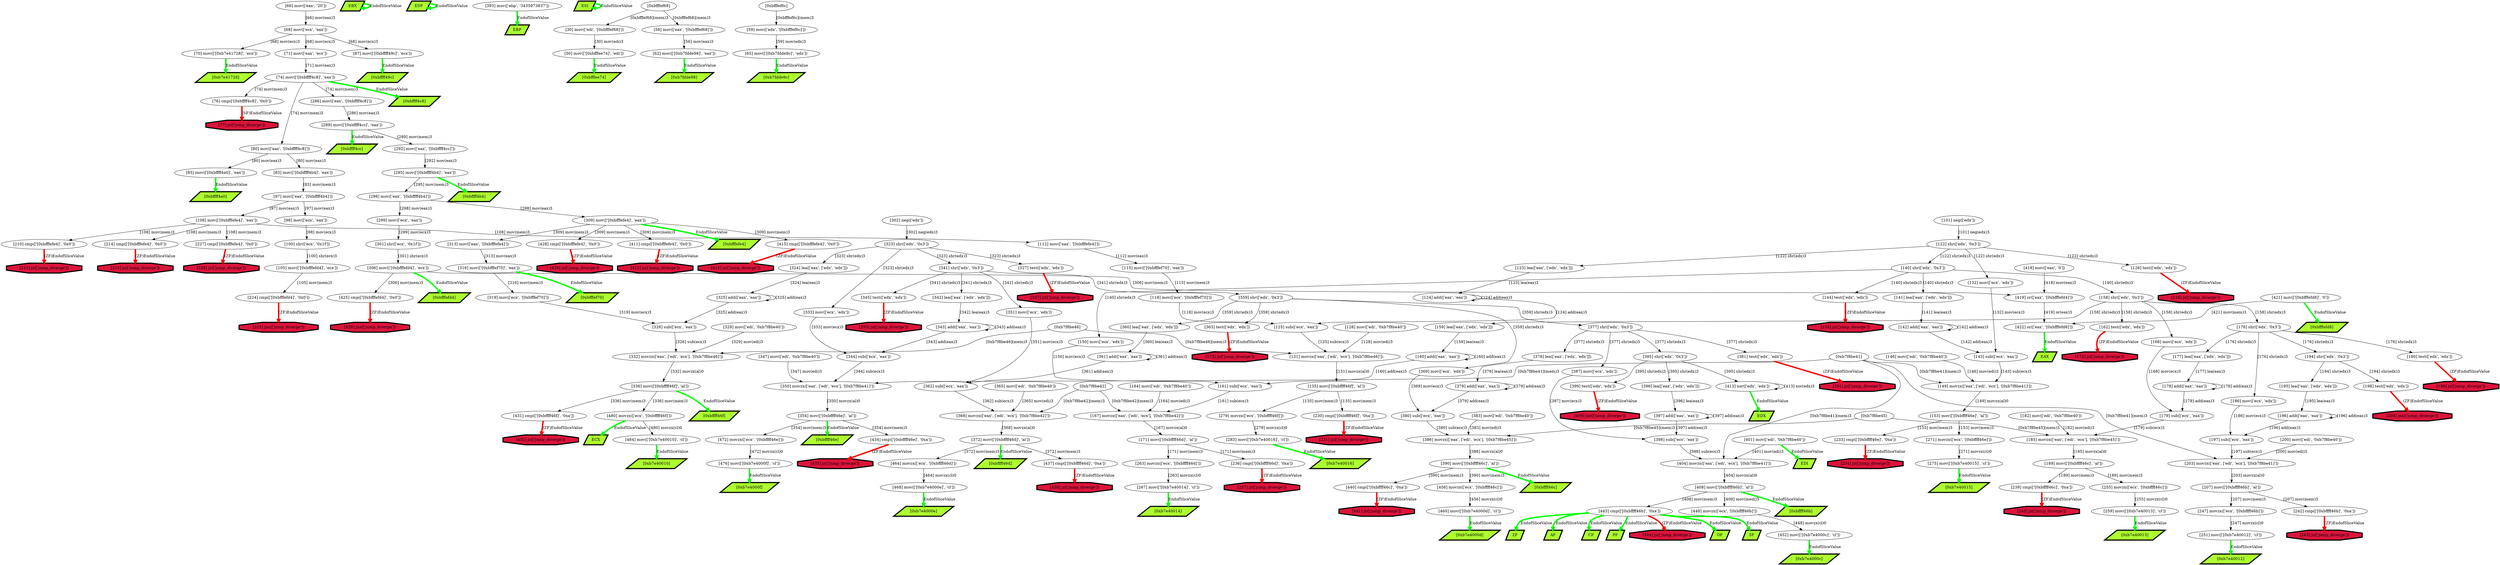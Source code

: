 digraph "" {
EAX [fillcolor=greenyellow, label=EAX, penwidth=4, shape=parallelogram, style=filled];
ECX [fillcolor=greenyellow, label=ECX, penwidth=4, shape=parallelogram, style=filled];
EDI [fillcolor=greenyellow, label=EDI, penwidth=4, shape=parallelogram, style=filled];
EDX [fillcolor=greenyellow, label=EDX, penwidth=4, shape=parallelogram, style=filled];
EBX [fillcolor=greenyellow, label=EBX, penwidth=4, shape=parallelogram, style=filled];
ESP [fillcolor=greenyellow, label=ESP, penwidth=4, shape=parallelogram, style=filled];
EBP [fillcolor=greenyellow, label=EBP, penwidth=4, shape=parallelogram, style=filled];
ESI [fillcolor=greenyellow, label=ESI, penwidth=4, shape=parallelogram, style=filled];
"[0xbfffef68]";
"[30] mov" [label="[30] mov(['edi', '[0xbfffef68]'])"];
"[0xbfffef6c]";
"[50] mov" [label="[50] mov(['[0xbfffee74]', 'edi'])"];
"[56] mov" [label="[56] mov(['eax', '[0xbfffef68]'])"];
"[59] mov" [label="[59] mov(['edx', '[0xbfffef6c]'])"];
"[62] mov" [label="[62] mov(['[0xb7fdde98]', 'eax'])"];
"[65] mov" [label="[65] mov(['[0xb7fdde9c]', 'edx'])"];
"[66] mov" [label="[66] mov(['eax', '20'])"];
"[68] mov" [label="[68] mov(['ecx', 'eax'])"];
"[70] mov" [label="[70] mov(['[0xb7e41728]', 'ecx'])"];
"[71] mov" [label="[71] mov(['eax', 'ecx'])"];
"[74] mov" [label="[74] mov(['[0xbffff4c8]', 'eax'])"];
"[76] cmp" [label="[76] cmp(['[0xbffff4c8]', '0x0'])"];
"[77] js" [fillcolor=crimson, label="[77] js(['jump_diverge'])", penwidth=4, shape=octagon, style=filled];
"[80] mov" [label="[80] mov(['eax', '[0xbffff4c8]'])"];
"[83] mov" [label="[83] mov(['[0xbffff4b4]', 'eax'])"];
"[85] mov" [label="[85] mov(['[0xbffff4a0]', 'eax'])"];
"[87] mov" [label="[87] mov(['[0xbffff49c]', 'ecx'])"];
"[97] mov" [label="[97] mov(['eax', '[0xbffff4b4]'])"];
"[98] mov" [label="[98] mov(['ecx', 'eax'])"];
"[100] shr" [label="[100] shr(['ecx', '0x1f'])"];
"[105] mov" [label="[105] mov(['[0xbfffefd4]', 'ecx'])"];
"[108] mov" [label="[108] mov(['[0xbfffefe4]', 'eax'])"];
"[112] mov" [label="[112] mov(['eax', '[0xbfffefe4]'])"];
"[115] mov" [label="[115] mov(['[0xbfffef70]', 'eax'])"];
"[118] mov" [label="[118] mov(['ecx', '[0xbfffef70]'])"];
"[101] neg" [label="[101] neg(['edx'])"];
"[122] shr" [label="[122] shr(['edx', '0x3'])"];
"[123] lea" [label="[123] lea(['eax', ['edx', 'edx']])"];
"[124] add" [label="[124] add(['eax', 'eax'])"];
"[125] sub" [label="[125] sub(['ecx', 'eax'])"];
"[126] test" [label="[126] test(['edx', 'edx'])"];
"[0xb7f8be46]";
"[131] movzx" [label="[131] movzx(['eax', ['edi', 'ecx'], '[0xb7f8be46]'])"];
"[128] mov" [label="[128] mov(['edi', '0xb7f8be40'])"];
"[132] mov" [label="[132] mov(['ecx', 'edx'])"];
"[135] mov" [label="[135] mov(['[0xbffff46f]', 'al'])"];
"[136] jz" [fillcolor=crimson, label="[136] jz(['jump_diverge'])", penwidth=4, shape=octagon, style=filled];
"[140] shr" [label="[140] shr(['edx', '0x3'])"];
"[141] lea" [label="[141] lea(['eax', ['edx', 'edx']])"];
"[142] add" [label="[142] add(['eax', 'eax'])"];
"[143] sub" [label="[143] sub(['ecx', 'eax'])"];
"[144] test" [label="[144] test(['edx', 'edx'])"];
"[0xb7f8be41]";
"[149] movzx" [label="[149] movzx(['eax', ['edi', 'ecx'], '[0xb7f8be41]'])"];
"[146] mov" [label="[146] mov(['edi', '0xb7f8be40'])"];
"[150] mov" [label="[150] mov(['ecx', 'edx'])"];
"[153] mov" [label="[153] mov(['[0xbffff46e]', 'al'])"];
"[154] jz" [fillcolor=crimson, label="[154] jz(['jump_diverge'])", penwidth=4, shape=octagon, style=filled];
"[158] shr" [label="[158] shr(['edx', '0x3'])"];
"[159] lea" [label="[159] lea(['eax', ['edx', 'edx']])"];
"[160] add" [label="[160] add(['eax', 'eax'])"];
"[161] sub" [label="[161] sub(['ecx', 'eax'])"];
"[162] test" [label="[162] test(['edx', 'edx'])"];
"[0xb7f8be42]";
"[167] movzx" [label="[167] movzx(['eax', ['edi', 'ecx'], '[0xb7f8be42]'])"];
"[164] mov" [label="[164] mov(['edi', '0xb7f8be40'])"];
"[168] mov" [label="[168] mov(['ecx', 'edx'])"];
"[171] mov" [label="[171] mov(['[0xbffff46d]', 'al'])"];
"[172] jz" [fillcolor=crimson, label="[172] jz(['jump_diverge'])", penwidth=4, shape=octagon, style=filled];
"[176] shr" [label="[176] shr(['edx', '0x3'])"];
"[177] lea" [label="[177] lea(['eax', ['edx', 'edx']])"];
"[178] add" [label="[178] add(['eax', 'eax'])"];
"[179] sub" [label="[179] sub(['ecx', 'eax'])"];
"[180] test" [label="[180] test(['edx', 'edx'])"];
"[0xb7f8be45]";
"[185] movzx" [label="[185] movzx(['eax', ['edi', 'ecx'], '[0xb7f8be45]'])"];
"[182] mov" [label="[182] mov(['edi', '0xb7f8be40'])"];
"[186] mov" [label="[186] mov(['ecx', 'edx'])"];
"[189] mov" [label="[189] mov(['[0xbffff46c]', 'al'])"];
"[190] jz" [fillcolor=crimson, label="[190] jz(['jump_diverge'])", penwidth=4, shape=octagon, style=filled];
"[194] shr" [label="[194] shr(['edx', '0x3'])"];
"[195] lea" [label="[195] lea(['eax', ['edx', 'edx']])"];
"[196] add" [label="[196] add(['eax', 'eax'])"];
"[197] sub" [label="[197] sub(['ecx', 'eax'])"];
"[198] test" [label="[198] test(['edx', 'edx'])"];
"[203] movzx" [label="[203] movzx(['eax', ['edi', 'ecx'], '[0xb7f8be41]'])"];
"[200] mov" [label="[200] mov(['edi', '0xb7f8be40'])"];
"[207] mov" [label="[207] mov(['[0xbffff46b]', 'al'])"];
"[208] jnz" [fillcolor=crimson, label="[208] jnz(['jump_diverge'])", penwidth=4, shape=octagon, style=filled];
"[210] cmp" [label="[210] cmp(['[0xbfffefe4]', '0x0'])"];
"[211] jz" [fillcolor=crimson, label="[211] jz(['jump_diverge'])", penwidth=4, shape=octagon, style=filled];
"[214] cmp" [label="[214] cmp(['[0xbfffefe4]', '0x0'])"];
"[215] jz" [fillcolor=crimson, label="[215] jz(['jump_diverge'])", penwidth=4, shape=octagon, style=filled];
"[224] cmp" [label="[224] cmp(['[0xbfffefd4]', '0x0'])"];
"[225] jnz" [fillcolor=crimson, label="[225] jnz(['jump_diverge'])", penwidth=4, shape=octagon, style=filled];
"[227] cmp" [label="[227] cmp(['[0xbfffefe4]', '0x0'])"];
"[228] jz" [fillcolor=crimson, label="[228] jz(['jump_diverge'])", penwidth=4, shape=octagon, style=filled];
"[230] cmp" [label="[230] cmp(['[0xbffff46f]', '0xa'])"];
"[231] jz" [fillcolor=crimson, label="[231] jz(['jump_diverge'])", penwidth=4, shape=octagon, style=filled];
"[233] cmp" [label="[233] cmp(['[0xbffff46e]', '0xa'])"];
"[234] jz" [fillcolor=crimson, label="[234] jz(['jump_diverge'])", penwidth=4, shape=octagon, style=filled];
"[236] cmp" [label="[236] cmp(['[0xbffff46d]', '0xa'])"];
"[237] jz" [fillcolor=crimson, label="[237] jz(['jump_diverge'])", penwidth=4, shape=octagon, style=filled];
"[239] cmp" [label="[239] cmp(['[0xbffff46c]', '0xa'])"];
"[240] jz" [fillcolor=crimson, label="[240] jz(['jump_diverge'])", penwidth=4, shape=octagon, style=filled];
"[242] cmp" [label="[242] cmp(['[0xbffff46b]', '0xa'])"];
"[243] jz" [fillcolor=crimson, label="[243] jz(['jump_diverge'])", penwidth=4, shape=octagon, style=filled];
"[247] movzx" [label="[247] movzx(['ecx', '[0xbffff46b]'])"];
"[251] mov" [label="[251] mov(['[0xb7e40012]', 'cl'])"];
"[255] movzx" [label="[255] movzx(['ecx', '[0xbffff46c]'])"];
"[259] mov" [label="[259] mov(['[0xb7e40013]', 'cl'])"];
"[263] movzx" [label="[263] movzx(['ecx', '[0xbffff46d]'])"];
"[267] mov" [label="[267] mov(['[0xb7e40014]', 'cl'])"];
"[271] movzx" [label="[271] movzx(['ecx', '[0xbffff46e]'])"];
"[275] mov" [label="[275] mov(['[0xb7e40015]', 'cl'])"];
"[279] movzx" [label="[279] movzx(['ecx', '[0xbffff46f]'])"];
"[283] mov" [label="[283] mov(['[0xb7e40016]', 'cl'])"];
"[286] mov" [label="[286] mov(['eax', '[0xbffff4c8]'])"];
"[289] mov" [label="[289] mov(['[0xbffff4cc]', 'eax'])"];
"[292] mov" [label="[292] mov(['eax', '[0xbffff4cc]'])"];
"[295] mov" [label="[295] mov(['[0xbffff4b4]', 'eax'])"];
"[298] mov" [label="[298] mov(['eax', '[0xbffff4b4]'])"];
"[299] mov" [label="[299] mov(['ecx', 'eax'])"];
"[301] shr" [label="[301] shr(['ecx', '0x1f'])"];
"[306] mov" [label="[306] mov(['[0xbfffefd4]', 'ecx'])"];
"[309] mov" [label="[309] mov(['[0xbfffefe4]', 'eax'])"];
"[313] mov" [label="[313] mov(['eax', '[0xbfffefe4]'])"];
"[316] mov" [label="[316] mov(['[0xbfffef70]', 'eax'])"];
"[319] mov" [label="[319] mov(['ecx', '[0xbfffef70]'])"];
"[302] neg" [label="[302] neg(['edx'])"];
"[323] shr" [label="[323] shr(['edx', '0x3'])"];
"[324] lea" [label="[324] lea(['eax', ['edx', 'edx']])"];
"[325] add" [label="[325] add(['eax', 'eax'])"];
"[326] sub" [label="[326] sub(['ecx', 'eax'])"];
"[327] test" [label="[327] test(['edx', 'edx'])"];
"[332] movzx" [label="[332] movzx(['eax', ['edi', 'ecx'], '[0xb7f8be46]'])"];
"[329] mov" [label="[329] mov(['edi', '0xb7f8be40'])"];
"[333] mov" [label="[333] mov(['ecx', 'edx'])"];
"[336] mov" [label="[336] mov(['[0xbffff46f]', 'al'])"];
"[337] jz" [fillcolor=crimson, label="[337] jz(['jump_diverge'])", penwidth=4, shape=octagon, style=filled];
"[341] shr" [label="[341] shr(['edx', '0x3'])"];
"[342] lea" [label="[342] lea(['eax', ['edx', 'edx']])"];
"[343] add" [label="[343] add(['eax', 'eax'])"];
"[344] sub" [label="[344] sub(['ecx', 'eax'])"];
"[345] test" [label="[345] test(['edx', 'edx'])"];
"[350] movzx" [label="[350] movzx(['eax', ['edi', 'ecx'], '[0xb7f8be41]'])"];
"[347] mov" [label="[347] mov(['edi', '0xb7f8be40'])"];
"[351] mov" [label="[351] mov(['ecx', 'edx'])"];
"[354] mov" [label="[354] mov(['[0xbffff46e]', 'al'])"];
"[355] jz" [fillcolor=crimson, label="[355] jz(['jump_diverge'])", penwidth=4, shape=octagon, style=filled];
"[359] shr" [label="[359] shr(['edx', '0x3'])"];
"[360] lea" [label="[360] lea(['eax', ['edx', 'edx']])"];
"[361] add" [label="[361] add(['eax', 'eax'])"];
"[362] sub" [label="[362] sub(['ecx', 'eax'])"];
"[363] test" [label="[363] test(['edx', 'edx'])"];
"[368] movzx" [label="[368] movzx(['eax', ['edi', 'ecx'], '[0xb7f8be42]'])"];
"[365] mov" [label="[365] mov(['edi', '0xb7f8be40'])"];
"[369] mov" [label="[369] mov(['ecx', 'edx'])"];
"[372] mov" [label="[372] mov(['[0xbffff46d]', 'al'])"];
"[373] jz" [fillcolor=crimson, label="[373] jz(['jump_diverge'])", penwidth=4, shape=octagon, style=filled];
"[377] shr" [label="[377] shr(['edx', '0x3'])"];
"[378] lea" [label="[378] lea(['eax', ['edx', 'edx']])"];
"[379] add" [label="[379] add(['eax', 'eax'])"];
"[380] sub" [label="[380] sub(['ecx', 'eax'])"];
"[381] test" [label="[381] test(['edx', 'edx'])"];
"[386] movzx" [label="[386] movzx(['eax', ['edi', 'ecx'], '[0xb7f8be45]'])"];
"[383] mov" [label="[383] mov(['edi', '0xb7f8be40'])"];
"[387] mov" [label="[387] mov(['ecx', 'edx'])"];
"[390] mov" [label="[390] mov(['[0xbffff46c]', 'al'])"];
"[391] jz" [fillcolor=crimson, label="[391] jz(['jump_diverge'])", penwidth=4, shape=octagon, style=filled];
"[393] mov" [label="[393] mov(['ebp', '3435973837'])"];
"[395] shr" [label="[395] shr(['edx', '0x3'])"];
"[396] lea" [label="[396] lea(['eax', ['edx', 'edx']])"];
"[397] add" [label="[397] add(['eax', 'eax'])"];
"[398] sub" [label="[398] sub(['ecx', 'eax'])"];
"[399] test" [label="[399] test(['edx', 'edx'])"];
"[404] movzx" [label="[404] movzx(['eax', ['edi', 'ecx'], '[0xb7f8be41]'])"];
"[401] mov" [label="[401] mov(['edi', '0xb7f8be40'])"];
"[408] mov" [label="[408] mov(['[0xbffff46b]', 'al'])"];
"[409] jnz" [fillcolor=crimson, label="[409] jnz(['jump_diverge'])", penwidth=4, shape=octagon, style=filled];
"[411] cmp" [label="[411] cmp(['[0xbfffefe4]', '0x0'])"];
"[412] jz" [fillcolor=crimson, label="[412] jz(['jump_diverge'])", penwidth=4, shape=octagon, style=filled];
"[413] xor" [label="[413] xor(['edx', 'edx'])"];
"[415] cmp" [label="[415] cmp(['[0xbfffefe4]', '0x0'])"];
"[416] jz" [fillcolor=crimson, label="[416] jz(['jump_diverge'])", penwidth=4, shape=octagon, style=filled];
"[418] mov" [label="[418] mov(['eax', '0'])"];
"[419] or" [label="[419] or(['eax', '[0xbfffefd4]'])"];
"[422] or" [label="[422] or(['eax', '[0xbfffefd8]'])"];
"[421] mov" [label="[421] mov(['[0xbfffefd8]', '0'])"];
"[425] cmp" [label="[425] cmp(['[0xbfffefd4]', '0x0'])"];
"[426] jnz" [fillcolor=crimson, label="[426] jnz(['jump_diverge'])", penwidth=4, shape=octagon, style=filled];
"[428] cmp" [label="[428] cmp(['[0xbfffefe4]', '0x0'])"];
"[429] jz" [fillcolor=crimson, label="[429] jz(['jump_diverge'])", penwidth=4, shape=octagon, style=filled];
"[431] cmp" [label="[431] cmp(['[0xbffff46f]', '0xa'])"];
"[432] jz" [fillcolor=crimson, label="[432] jz(['jump_diverge'])", penwidth=4, shape=octagon, style=filled];
"[434] cmp" [label="[434] cmp(['[0xbffff46e]', '0xa'])"];
"[435] jz" [fillcolor=crimson, label="[435] jz(['jump_diverge'])", penwidth=4, shape=octagon, style=filled];
"[437] cmp" [label="[437] cmp(['[0xbffff46d]', '0xa'])"];
"[438] jz" [fillcolor=crimson, label="[438] jz(['jump_diverge'])", penwidth=4, shape=octagon, style=filled];
"[440] cmp" [label="[440] cmp(['[0xbffff46c]', '0xa'])"];
"[441] jz" [fillcolor=crimson, label="[441] jz(['jump_diverge'])", penwidth=4, shape=octagon, style=filled];
"[443] cmp" [label="[443] cmp(['[0xbffff46b]', '0xa'])"];
"[444] jz" [fillcolor=crimson, label="[444] jz(['jump_diverge'])", penwidth=4, shape=octagon, style=filled];
"[448] movzx" [label="[448] movzx(['ecx', '[0xbffff46b]'])"];
"[452] mov" [label="[452] mov(['[0xb7e4000c]', 'cl'])"];
"[456] movzx" [label="[456] movzx(['ecx', '[0xbffff46c]'])"];
"[460] mov" [label="[460] mov(['[0xb7e4000d]', 'cl'])"];
"[464] movzx" [label="[464] movzx(['ecx', '[0xbffff46d]'])"];
"[468] mov" [label="[468] mov(['[0xb7e4000e]', 'cl'])"];
"[472] movzx" [label="[472] movzx(['ecx', '[0xbffff46e]'])"];
"[476] mov" [label="[476] mov(['[0xb7e4000f]', 'cl'])"];
"[480] movzx" [label="[480] movzx(['ecx', '[0xbffff46f]'])"];
"[484] mov" [label="[484] mov(['[0xb7e40010]', 'cl'])"];
"[0xbfffee74]" [fillcolor=greenyellow, label="[0xbfffee74]", penwidth=4, shape=parallelogram, style=filled];
"[0xb7fdde98]" [fillcolor=greenyellow, label="[0xb7fdde98]", penwidth=4, shape=parallelogram, style=filled];
"[0xb7fdde9c]" [fillcolor=greenyellow, label="[0xb7fdde9c]", penwidth=4, shape=parallelogram, style=filled];
"[0xb7e41728]" [fillcolor=greenyellow, label="[0xb7e41728]", penwidth=4, shape=parallelogram, style=filled];
"[0xbffff4c8]" [fillcolor=greenyellow, label="[0xbffff4c8]", penwidth=4, shape=parallelogram, style=filled];
"[0xbffff4b4]" [fillcolor=greenyellow, label="[0xbffff4b4]", penwidth=4, shape=parallelogram, style=filled];
"[0xbffff4a0]" [fillcolor=greenyellow, label="[0xbffff4a0]", penwidth=4, shape=parallelogram, style=filled];
"[0xbffff49c]" [fillcolor=greenyellow, label="[0xbffff49c]", penwidth=4, shape=parallelogram, style=filled];
"[0xbfffefd4]" [fillcolor=greenyellow, label="[0xbfffefd4]", penwidth=4, shape=parallelogram, style=filled];
"[0xbfffefe4]" [fillcolor=greenyellow, label="[0xbfffefe4]", penwidth=4, shape=parallelogram, style=filled];
"[0xbfffef70]" [fillcolor=greenyellow, label="[0xbfffef70]", penwidth=4, shape=parallelogram, style=filled];
"[0xbffff46f]" [fillcolor=greenyellow, label="[0xbffff46f]", penwidth=4, shape=parallelogram, style=filled];
"[0xbffff46e]" [fillcolor=greenyellow, label="[0xbffff46e]", penwidth=4, shape=parallelogram, style=filled];
"[0xbffff46d]" [fillcolor=greenyellow, label="[0xbffff46d]", penwidth=4, shape=parallelogram, style=filled];
"[0xbffff46c]" [fillcolor=greenyellow, label="[0xbffff46c]", penwidth=4, shape=parallelogram, style=filled];
"[0xbffff46b]" [fillcolor=greenyellow, label="[0xbffff46b]", penwidth=4, shape=parallelogram, style=filled];
"[0xbfffefd8]" [fillcolor=greenyellow, label="[0xbfffefd8]", penwidth=4, shape=parallelogram, style=filled];
"[0xb7e40012]" [fillcolor=greenyellow, label="[0xb7e40012]", penwidth=4, shape=parallelogram, style=filled];
"[0xb7e40013]" [fillcolor=greenyellow, label="[0xb7e40013]", penwidth=4, shape=parallelogram, style=filled];
"[0xb7e40014]" [fillcolor=greenyellow, label="[0xb7e40014]", penwidth=4, shape=parallelogram, style=filled];
"[0xb7e40015]" [fillcolor=greenyellow, label="[0xb7e40015]", penwidth=4, shape=parallelogram, style=filled];
"[0xb7e40016]" [fillcolor=greenyellow, label="[0xb7e40016]", penwidth=4, shape=parallelogram, style=filled];
"[0xbffff4cc]" [fillcolor=greenyellow, label="[0xbffff4cc]", penwidth=4, shape=parallelogram, style=filled];
"[0xb7e4000c]" [fillcolor=greenyellow, label="[0xb7e4000c]", penwidth=4, shape=parallelogram, style=filled];
"[0xb7e4000d]" [fillcolor=greenyellow, label="[0xb7e4000d]", penwidth=4, shape=parallelogram, style=filled];
"[0xb7e4000e]" [fillcolor=greenyellow, label="[0xb7e4000e]", penwidth=4, shape=parallelogram, style=filled];
"[0xb7e4000f]" [fillcolor=greenyellow, label="[0xb7e4000f]", penwidth=4, shape=parallelogram, style=filled];
"[0xb7e40010]" [fillcolor=greenyellow, label="[0xb7e40010]", penwidth=4, shape=parallelogram, style=filled];
OF [fillcolor=greenyellow, label=OF, penwidth=4, shape=parallelogram, style=filled];
SF [fillcolor=greenyellow, label=SF, penwidth=4, shape=parallelogram, style=filled];
ZF [fillcolor=greenyellow, label=ZF, penwidth=4, shape=parallelogram, style=filled];
AF [fillcolor=greenyellow, label=AF, penwidth=4, shape=parallelogram, style=filled];
CF [fillcolor=greenyellow, label=CF, penwidth=4, shape=parallelogram, style=filled];
PF [fillcolor=greenyellow, label=PF, penwidth=4, shape=parallelogram, style=filled];
EBX -> EBX  [color=green, label=EndofSliceValue, penwidth=5, shape=parallelogram, style=bold];
ESP -> ESP  [color=green, label=EndofSliceValue, penwidth=5, shape=parallelogram, style=bold];
ESI -> ESI  [color=green, label=EndofSliceValue, penwidth=5, shape=parallelogram, style=bold];
"[0xbfffef68]" -> "[30] mov"  [label="[0xbfffef68](mem)3"];
"[0xbfffef68]" -> "[56] mov"  [label="[0xbfffef68](mem)3"];
"[30] mov" -> "[50] mov"  [label="[30] mov(edi)3"];
"[0xbfffef6c]" -> "[59] mov"  [label="[0xbfffef6c](mem)3"];
"[50] mov" -> "[0xbfffee74]"  [color=green, label=EndofSliceValue, penwidth=5, shape=parallelogram, style=bold];
"[56] mov" -> "[62] mov"  [label="[56] mov(eax)3"];
"[59] mov" -> "[65] mov"  [label="[59] mov(edx)3"];
"[62] mov" -> "[0xb7fdde98]"  [color=green, label=EndofSliceValue, penwidth=5, shape=parallelogram, style=bold];
"[65] mov" -> "[0xb7fdde9c]"  [color=green, label=EndofSliceValue, penwidth=5, shape=parallelogram, style=bold];
"[66] mov" -> "[68] mov"  [label="[66] mov(eax)3"];
"[68] mov" -> "[70] mov"  [label="[68] mov(ecx)3"];
"[68] mov" -> "[71] mov"  [label="[68] mov(ecx)3"];
"[68] mov" -> "[87] mov"  [label="[68] mov(ecx)3"];
"[70] mov" -> "[0xb7e41728]"  [color=green, label=EndofSliceValue, penwidth=5, shape=parallelogram, style=bold];
"[71] mov" -> "[74] mov"  [label="[71] mov(eax)3"];
"[74] mov" -> "[76] cmp"  [label="[74] mov(mem)3"];
"[74] mov" -> "[80] mov"  [label="[74] mov(mem)3"];
"[74] mov" -> "[286] mov"  [label="[74] mov(mem)3"];
"[74] mov" -> "[0xbffff4c8]"  [color=green, label=EndofSliceValue, penwidth=5, shape=parallelogram, style=bold];
"[76] cmp" -> "[77] js"  [color=red, label="(SF)EndofSliceValue", penwidth=5, shape=octagon, style=bold];
"[80] mov" -> "[83] mov"  [label="[80] mov(eax)3"];
"[80] mov" -> "[85] mov"  [label="[80] mov(eax)3"];
"[83] mov" -> "[97] mov"  [label="[83] mov(mem)3"];
"[85] mov" -> "[0xbffff4a0]"  [color=green, label=EndofSliceValue, penwidth=5, shape=parallelogram, style=bold];
"[87] mov" -> "[0xbffff49c]"  [color=green, label=EndofSliceValue, penwidth=5, shape=parallelogram, style=bold];
"[97] mov" -> "[98] mov"  [label="[97] mov(eax)3"];
"[97] mov" -> "[108] mov"  [label="[97] mov(eax)3"];
"[98] mov" -> "[100] shr"  [label="[98] mov(ecx)3"];
"[100] shr" -> "[105] mov"  [label="[100] shr(ecx)3"];
"[105] mov" -> "[224] cmp"  [label="[105] mov(mem)3"];
"[108] mov" -> "[112] mov"  [label="[108] mov(mem)3"];
"[108] mov" -> "[210] cmp"  [label="[108] mov(mem)3"];
"[108] mov" -> "[214] cmp"  [label="[108] mov(mem)3"];
"[108] mov" -> "[227] cmp"  [label="[108] mov(mem)3"];
"[112] mov" -> "[115] mov"  [label="[112] mov(eax)3"];
"[115] mov" -> "[118] mov"  [label="[115] mov(mem)3"];
"[118] mov" -> "[125] sub"  [label="[118] mov(ecx)3"];
"[101] neg" -> "[122] shr"  [label="[101] neg(edx)3"];
"[122] shr" -> "[123] lea"  [label="[122] shr(edx)3"];
"[122] shr" -> "[126] test"  [label="[122] shr(edx)3"];
"[122] shr" -> "[132] mov"  [label="[122] shr(edx)3"];
"[122] shr" -> "[140] shr"  [label="[122] shr(edx)3"];
"[123] lea" -> "[124] add"  [label="[123] lea(eax)3"];
"[124] add" -> "[124] add"  [label="[124] add(eax)3"];
"[124] add" -> "[125] sub"  [label="[124] add(eax)3"];
"[125] sub" -> "[131] movzx"  [label="[125] sub(ecx)3"];
"[126] test" -> "[136] jz"  [color=red, label="(ZF)EndofSliceValue", penwidth=5, shape=octagon, style=bold];
"[0xb7f8be46]" -> "[131] movzx"  [label="[0xb7f8be46](mem)3"];
"[0xb7f8be46]" -> "[332] movzx"  [label="[0xb7f8be46](mem)3"];
"[131] movzx" -> "[135] mov"  [label="[131] movzx(al)0"];
"[128] mov" -> "[131] movzx"  [label="[128] mov(edi)3"];
"[132] mov" -> "[143] sub"  [label="[132] mov(ecx)3"];
"[135] mov" -> "[230] cmp"  [label="[135] mov(mem)3"];
"[135] mov" -> "[279] movzx"  [label="[135] mov(mem)3"];
"[140] shr" -> "[141] lea"  [label="[140] shr(edx)3"];
"[140] shr" -> "[144] test"  [label="[140] shr(edx)3"];
"[140] shr" -> "[150] mov"  [label="[140] shr(edx)3"];
"[140] shr" -> "[158] shr"  [label="[140] shr(edx)3"];
"[141] lea" -> "[142] add"  [label="[141] lea(eax)3"];
"[142] add" -> "[142] add"  [label="[142] add(eax)3"];
"[142] add" -> "[143] sub"  [label="[142] add(eax)3"];
"[143] sub" -> "[149] movzx"  [label="[143] sub(ecx)3"];
"[144] test" -> "[154] jz"  [color=red, label="(ZF)EndofSliceValue", penwidth=5, shape=octagon, style=bold];
"[0xb7f8be41]" -> "[149] movzx"  [label="[0xb7f8be41](mem)3"];
"[0xb7f8be41]" -> "[203] movzx"  [label="[0xb7f8be41](mem)3"];
"[0xb7f8be41]" -> "[350] movzx"  [label="[0xb7f8be41](mem)3"];
"[0xb7f8be41]" -> "[404] movzx"  [label="[0xb7f8be41](mem)3"];
"[149] movzx" -> "[153] mov"  [label="[149] movzx(al)0"];
"[146] mov" -> "[149] movzx"  [label="[146] mov(edi)3"];
"[150] mov" -> "[161] sub"  [label="[150] mov(ecx)3"];
"[153] mov" -> "[233] cmp"  [label="[153] mov(mem)3"];
"[153] mov" -> "[271] movzx"  [label="[153] mov(mem)3"];
"[158] shr" -> "[159] lea"  [label="[158] shr(edx)3"];
"[158] shr" -> "[162] test"  [label="[158] shr(edx)3"];
"[158] shr" -> "[168] mov"  [label="[158] shr(edx)3"];
"[158] shr" -> "[176] shr"  [label="[158] shr(edx)3"];
"[159] lea" -> "[160] add"  [label="[159] lea(eax)3"];
"[160] add" -> "[160] add"  [label="[160] add(eax)3"];
"[160] add" -> "[161] sub"  [label="[160] add(eax)3"];
"[161] sub" -> "[167] movzx"  [label="[161] sub(ecx)3"];
"[162] test" -> "[172] jz"  [color=red, label="(ZF)EndofSliceValue", penwidth=5, shape=octagon, style=bold];
"[0xb7f8be42]" -> "[167] movzx"  [label="[0xb7f8be42](mem)3"];
"[0xb7f8be42]" -> "[368] movzx"  [label="[0xb7f8be42](mem)3"];
"[167] movzx" -> "[171] mov"  [label="[167] movzx(al)0"];
"[164] mov" -> "[167] movzx"  [label="[164] mov(edi)3"];
"[168] mov" -> "[179] sub"  [label="[168] mov(ecx)3"];
"[171] mov" -> "[236] cmp"  [label="[171] mov(mem)3"];
"[171] mov" -> "[263] movzx"  [label="[171] mov(mem)3"];
"[176] shr" -> "[177] lea"  [label="[176] shr(edx)3"];
"[176] shr" -> "[180] test"  [label="[176] shr(edx)3"];
"[176] shr" -> "[186] mov"  [label="[176] shr(edx)3"];
"[176] shr" -> "[194] shr"  [label="[176] shr(edx)3"];
"[177] lea" -> "[178] add"  [label="[177] lea(eax)3"];
"[178] add" -> "[178] add"  [label="[178] add(eax)3"];
"[178] add" -> "[179] sub"  [label="[178] add(eax)3"];
"[179] sub" -> "[185] movzx"  [label="[179] sub(ecx)3"];
"[180] test" -> "[190] jz"  [color=red, label="(ZF)EndofSliceValue", penwidth=5, shape=octagon, style=bold];
"[0xb7f8be45]" -> "[185] movzx"  [label="[0xb7f8be45](mem)3"];
"[0xb7f8be45]" -> "[386] movzx"  [label="[0xb7f8be45](mem)3"];
"[185] movzx" -> "[189] mov"  [label="[185] movzx(al)0"];
"[182] mov" -> "[185] movzx"  [label="[182] mov(edi)3"];
"[186] mov" -> "[197] sub"  [label="[186] mov(ecx)3"];
"[189] mov" -> "[239] cmp"  [label="[189] mov(mem)3"];
"[189] mov" -> "[255] movzx"  [label="[189] mov(mem)3"];
"[194] shr" -> "[195] lea"  [label="[194] shr(edx)3"];
"[194] shr" -> "[198] test"  [label="[194] shr(edx)3"];
"[195] lea" -> "[196] add"  [label="[195] lea(eax)3"];
"[196] add" -> "[196] add"  [label="[196] add(eax)3"];
"[196] add" -> "[197] sub"  [label="[196] add(eax)3"];
"[197] sub" -> "[203] movzx"  [label="[197] sub(ecx)3"];
"[198] test" -> "[208] jnz"  [color=red, label="(ZF)EndofSliceValue", penwidth=5, shape=octagon, style=bold];
"[203] movzx" -> "[207] mov"  [label="[203] movzx(al)0"];
"[200] mov" -> "[203] movzx"  [label="[200] mov(edi)3"];
"[207] mov" -> "[242] cmp"  [label="[207] mov(mem)3"];
"[207] mov" -> "[247] movzx"  [label="[207] mov(mem)3"];
"[210] cmp" -> "[211] jz"  [color=red, label="(ZF)EndofSliceValue", penwidth=5, shape=octagon, style=bold];
"[214] cmp" -> "[215] jz"  [color=red, label="(ZF)EndofSliceValue", penwidth=5, shape=octagon, style=bold];
"[224] cmp" -> "[225] jnz"  [color=red, label="(ZF)EndofSliceValue", penwidth=5, shape=octagon, style=bold];
"[227] cmp" -> "[228] jz"  [color=red, label="(ZF)EndofSliceValue", penwidth=5, shape=octagon, style=bold];
"[230] cmp" -> "[231] jz"  [color=red, label="(ZF)EndofSliceValue", penwidth=5, shape=octagon, style=bold];
"[233] cmp" -> "[234] jz"  [color=red, label="(ZF)EndofSliceValue", penwidth=5, shape=octagon, style=bold];
"[236] cmp" -> "[237] jz"  [color=red, label="(ZF)EndofSliceValue", penwidth=5, shape=octagon, style=bold];
"[239] cmp" -> "[240] jz"  [color=red, label="(ZF)EndofSliceValue", penwidth=5, shape=octagon, style=bold];
"[242] cmp" -> "[243] jz"  [color=red, label="(ZF)EndofSliceValue", penwidth=5, shape=octagon, style=bold];
"[247] movzx" -> "[251] mov"  [label="[247] movzx(cl)0"];
"[251] mov" -> "[0xb7e40012]"  [color=green, label=EndofSliceValue, penwidth=5, shape=parallelogram, style=bold];
"[255] movzx" -> "[259] mov"  [label="[255] movzx(cl)0"];
"[259] mov" -> "[0xb7e40013]"  [color=green, label=EndofSliceValue, penwidth=5, shape=parallelogram, style=bold];
"[263] movzx" -> "[267] mov"  [label="[263] movzx(cl)0"];
"[267] mov" -> "[0xb7e40014]"  [color=green, label=EndofSliceValue, penwidth=5, shape=parallelogram, style=bold];
"[271] movzx" -> "[275] mov"  [label="[271] movzx(cl)0"];
"[275] mov" -> "[0xb7e40015]"  [color=green, label=EndofSliceValue, penwidth=5, shape=parallelogram, style=bold];
"[279] movzx" -> "[283] mov"  [label="[279] movzx(cl)0"];
"[283] mov" -> "[0xb7e40016]"  [color=green, label=EndofSliceValue, penwidth=5, shape=parallelogram, style=bold];
"[286] mov" -> "[289] mov"  [label="[286] mov(eax)3"];
"[289] mov" -> "[292] mov"  [label="[289] mov(mem)3"];
"[289] mov" -> "[0xbffff4cc]"  [color=green, label=EndofSliceValue, penwidth=5, shape=parallelogram, style=bold];
"[292] mov" -> "[295] mov"  [label="[292] mov(eax)3"];
"[295] mov" -> "[298] mov"  [label="[295] mov(mem)3"];
"[295] mov" -> "[0xbffff4b4]"  [color=green, label=EndofSliceValue, penwidth=5, shape=parallelogram, style=bold];
"[298] mov" -> "[299] mov"  [label="[298] mov(eax)3"];
"[298] mov" -> "[309] mov"  [label="[298] mov(eax)3"];
"[299] mov" -> "[301] shr"  [label="[299] mov(ecx)3"];
"[301] shr" -> "[306] mov"  [label="[301] shr(ecx)3"];
"[306] mov" -> "[419] or"  [label="[306] mov(mem)3"];
"[306] mov" -> "[425] cmp"  [label="[306] mov(mem)3"];
"[306] mov" -> "[0xbfffefd4]"  [color=green, label=EndofSliceValue, penwidth=5, shape=parallelogram, style=bold];
"[309] mov" -> "[313] mov"  [label="[309] mov(mem)3"];
"[309] mov" -> "[411] cmp"  [label="[309] mov(mem)3"];
"[309] mov" -> "[415] cmp"  [label="[309] mov(mem)3"];
"[309] mov" -> "[428] cmp"  [label="[309] mov(mem)3"];
"[309] mov" -> "[0xbfffefe4]"  [color=green, label=EndofSliceValue, penwidth=5, shape=parallelogram, style=bold];
"[313] mov" -> "[316] mov"  [label="[313] mov(eax)3"];
"[316] mov" -> "[319] mov"  [label="[316] mov(mem)3"];
"[316] mov" -> "[0xbfffef70]"  [color=green, label=EndofSliceValue, penwidth=5, shape=parallelogram, style=bold];
"[319] mov" -> "[326] sub"  [label="[319] mov(ecx)3"];
"[302] neg" -> "[323] shr"  [label="[302] neg(edx)3"];
"[323] shr" -> "[324] lea"  [label="[323] shr(edx)3"];
"[323] shr" -> "[327] test"  [label="[323] shr(edx)3"];
"[323] shr" -> "[333] mov"  [label="[323] shr(edx)3"];
"[323] shr" -> "[341] shr"  [label="[323] shr(edx)3"];
"[324] lea" -> "[325] add"  [label="[324] lea(eax)3"];
"[325] add" -> "[325] add"  [label="[325] add(eax)3"];
"[325] add" -> "[326] sub"  [label="[325] add(eax)3"];
"[326] sub" -> "[332] movzx"  [label="[326] sub(ecx)3"];
"[327] test" -> "[337] jz"  [color=red, label="(ZF)EndofSliceValue", penwidth=5, shape=octagon, style=bold];
"[332] movzx" -> "[336] mov"  [label="[332] movzx(al)0"];
"[329] mov" -> "[332] movzx"  [label="[329] mov(edi)3"];
"[333] mov" -> "[344] sub"  [label="[333] mov(ecx)3"];
"[336] mov" -> "[431] cmp"  [label="[336] mov(mem)3"];
"[336] mov" -> "[480] movzx"  [label="[336] mov(mem)3"];
"[336] mov" -> "[0xbffff46f]"  [color=green, label=EndofSliceValue, penwidth=5, shape=parallelogram, style=bold];
"[341] shr" -> "[342] lea"  [label="[341] shr(edx)3"];
"[341] shr" -> "[345] test"  [label="[341] shr(edx)3"];
"[341] shr" -> "[351] mov"  [label="[341] shr(edx)3"];
"[341] shr" -> "[359] shr"  [label="[341] shr(edx)3"];
"[342] lea" -> "[343] add"  [label="[342] lea(eax)3"];
"[343] add" -> "[343] add"  [label="[343] add(eax)3"];
"[343] add" -> "[344] sub"  [label="[343] add(eax)3"];
"[344] sub" -> "[350] movzx"  [label="[344] sub(ecx)3"];
"[345] test" -> "[355] jz"  [color=red, label="(ZF)EndofSliceValue", penwidth=5, shape=octagon, style=bold];
"[350] movzx" -> "[354] mov"  [label="[350] movzx(al)0"];
"[347] mov" -> "[350] movzx"  [label="[347] mov(edi)3"];
"[351] mov" -> "[362] sub"  [label="[351] mov(ecx)3"];
"[354] mov" -> "[434] cmp"  [label="[354] mov(mem)3"];
"[354] mov" -> "[472] movzx"  [label="[354] mov(mem)3"];
"[354] mov" -> "[0xbffff46e]"  [color=green, label=EndofSliceValue, penwidth=5, shape=parallelogram, style=bold];
"[359] shr" -> "[360] lea"  [label="[359] shr(edx)3"];
"[359] shr" -> "[363] test"  [label="[359] shr(edx)3"];
"[359] shr" -> "[369] mov"  [label="[359] shr(edx)3"];
"[359] shr" -> "[377] shr"  [label="[359] shr(edx)3"];
"[360] lea" -> "[361] add"  [label="[360] lea(eax)3"];
"[361] add" -> "[361] add"  [label="[361] add(eax)3"];
"[361] add" -> "[362] sub"  [label="[361] add(eax)3"];
"[362] sub" -> "[368] movzx"  [label="[362] sub(ecx)3"];
"[363] test" -> "[373] jz"  [color=red, label="(ZF)EndofSliceValue", penwidth=5, shape=octagon, style=bold];
"[368] movzx" -> "[372] mov"  [label="[368] movzx(al)0"];
"[365] mov" -> "[368] movzx"  [label="[365] mov(edi)3"];
"[369] mov" -> "[380] sub"  [label="[369] mov(ecx)3"];
"[372] mov" -> "[437] cmp"  [label="[372] mov(mem)3"];
"[372] mov" -> "[464] movzx"  [label="[372] mov(mem)3"];
"[372] mov" -> "[0xbffff46d]"  [color=green, label=EndofSliceValue, penwidth=5, shape=parallelogram, style=bold];
"[377] shr" -> "[378] lea"  [label="[377] shr(edx)3"];
"[377] shr" -> "[381] test"  [label="[377] shr(edx)3"];
"[377] shr" -> "[387] mov"  [label="[377] shr(edx)3"];
"[377] shr" -> "[395] shr"  [label="[377] shr(edx)3"];
"[378] lea" -> "[379] add"  [label="[378] lea(eax)3"];
"[379] add" -> "[379] add"  [label="[379] add(eax)3"];
"[379] add" -> "[380] sub"  [label="[379] add(eax)3"];
"[380] sub" -> "[386] movzx"  [label="[380] sub(ecx)3"];
"[381] test" -> "[391] jz"  [color=red, label="(ZF)EndofSliceValue", penwidth=5, shape=octagon, style=bold];
"[386] movzx" -> "[390] mov"  [label="[386] movzx(al)0"];
"[383] mov" -> "[386] movzx"  [label="[383] mov(edi)3"];
"[387] mov" -> "[398] sub"  [label="[387] mov(ecx)3"];
"[390] mov" -> "[440] cmp"  [label="[390] mov(mem)3"];
"[390] mov" -> "[456] movzx"  [label="[390] mov(mem)3"];
"[390] mov" -> "[0xbffff46c]"  [color=green, label=EndofSliceValue, penwidth=5, shape=parallelogram, style=bold];
"[393] mov" -> EBP  [color=green, label=EndofSliceValue, penwidth=5, shape=parallelogram, style=bold];
"[395] shr" -> "[396] lea"  [label="[395] shr(edx)3"];
"[395] shr" -> "[399] test"  [label="[395] shr(edx)3"];
"[395] shr" -> "[413] xor"  [label="[395] shr(edx)3"];
"[396] lea" -> "[397] add"  [label="[396] lea(eax)3"];
"[397] add" -> "[397] add"  [label="[397] add(eax)3"];
"[397] add" -> "[398] sub"  [label="[397] add(eax)3"];
"[398] sub" -> "[404] movzx"  [label="[398] sub(ecx)3"];
"[399] test" -> "[409] jnz"  [color=red, label="(ZF)EndofSliceValue", penwidth=5, shape=octagon, style=bold];
"[404] movzx" -> "[408] mov"  [label="[404] movzx(al)0"];
"[401] mov" -> "[404] movzx"  [label="[401] mov(edi)3"];
"[401] mov" -> EDI  [color=green, label=EndofSliceValue, penwidth=5, shape=parallelogram, style=bold];
"[408] mov" -> "[443] cmp"  [label="[408] mov(mem)3"];
"[408] mov" -> "[448] movzx"  [label="[408] mov(mem)3"];
"[408] mov" -> "[0xbffff46b]"  [color=green, label=EndofSliceValue, penwidth=5, shape=parallelogram, style=bold];
"[411] cmp" -> "[412] jz"  [color=red, label="(ZF)EndofSliceValue", penwidth=5, shape=octagon, style=bold];
"[413] xor" -> "[413] xor"  [label="[413] xor(edx)3"];
"[413] xor" -> EDX  [color=green, label=EndofSliceValue, penwidth=5, shape=parallelogram, style=bold];
"[415] cmp" -> "[416] jz"  [color=red, label="(ZF)EndofSliceValue", penwidth=5, shape=octagon, style=bold];
"[418] mov" -> "[419] or"  [label="[418] mov(eax)3"];
"[419] or" -> "[422] or"  [label="[419] or(eax)3"];
"[422] or" -> EAX  [color=green, label=EndofSliceValue, penwidth=5, shape=parallelogram, style=bold];
"[421] mov" -> "[422] or"  [label="[421] mov(mem)3"];
"[421] mov" -> "[0xbfffefd8]"  [color=green, label=EndofSliceValue, penwidth=5, shape=parallelogram, style=bold];
"[425] cmp" -> "[426] jnz"  [color=red, label="(ZF)EndofSliceValue", penwidth=5, shape=octagon, style=bold];
"[428] cmp" -> "[429] jz"  [color=red, label="(ZF)EndofSliceValue", penwidth=5, shape=octagon, style=bold];
"[431] cmp" -> "[432] jz"  [color=red, label="(ZF)EndofSliceValue", penwidth=5, shape=octagon, style=bold];
"[434] cmp" -> "[435] jz"  [color=red, label="(ZF)EndofSliceValue", penwidth=5, shape=octagon, style=bold];
"[437] cmp" -> "[438] jz"  [color=red, label="(ZF)EndofSliceValue", penwidth=5, shape=octagon, style=bold];
"[440] cmp" -> "[441] jz"  [color=red, label="(ZF)EndofSliceValue", penwidth=5, shape=octagon, style=bold];
"[443] cmp" -> "[444] jz"  [color=red, label="(ZF)EndofSliceValue", penwidth=5, shape=octagon, style=bold];
"[443] cmp" -> OF  [color=green, label=EndofSliceValue, penwidth=5, shape=parallelogram, style=bold];
"[443] cmp" -> SF  [color=green, label=EndofSliceValue, penwidth=5, shape=parallelogram, style=bold];
"[443] cmp" -> ZF  [color=green, label=EndofSliceValue, penwidth=5, shape=parallelogram, style=bold];
"[443] cmp" -> AF  [color=green, label=EndofSliceValue, penwidth=5, shape=parallelogram, style=bold];
"[443] cmp" -> CF  [color=green, label=EndofSliceValue, penwidth=5, shape=parallelogram, style=bold];
"[443] cmp" -> PF  [color=green, label=EndofSliceValue, penwidth=5, shape=parallelogram, style=bold];
"[448] movzx" -> "[452] mov"  [label="[448] movzx(cl)0"];
"[452] mov" -> "[0xb7e4000c]"  [color=green, label=EndofSliceValue, penwidth=5, shape=parallelogram, style=bold];
"[456] movzx" -> "[460] mov"  [label="[456] movzx(cl)0"];
"[460] mov" -> "[0xb7e4000d]"  [color=green, label=EndofSliceValue, penwidth=5, shape=parallelogram, style=bold];
"[464] movzx" -> "[468] mov"  [label="[464] movzx(cl)0"];
"[468] mov" -> "[0xb7e4000e]"  [color=green, label=EndofSliceValue, penwidth=5, shape=parallelogram, style=bold];
"[472] movzx" -> "[476] mov"  [label="[472] movzx(cl)0"];
"[476] mov" -> "[0xb7e4000f]"  [color=green, label=EndofSliceValue, penwidth=5, shape=parallelogram, style=bold];
"[480] movzx" -> "[484] mov"  [label="[480] movzx(cl)0"];
"[480] movzx" -> ECX  [color=green, label=EndofSliceValue, penwidth=5, shape=parallelogram, style=bold];
"[484] mov" -> "[0xb7e40010]"  [color=green, label=EndofSliceValue, penwidth=5, shape=parallelogram, style=bold];
}
